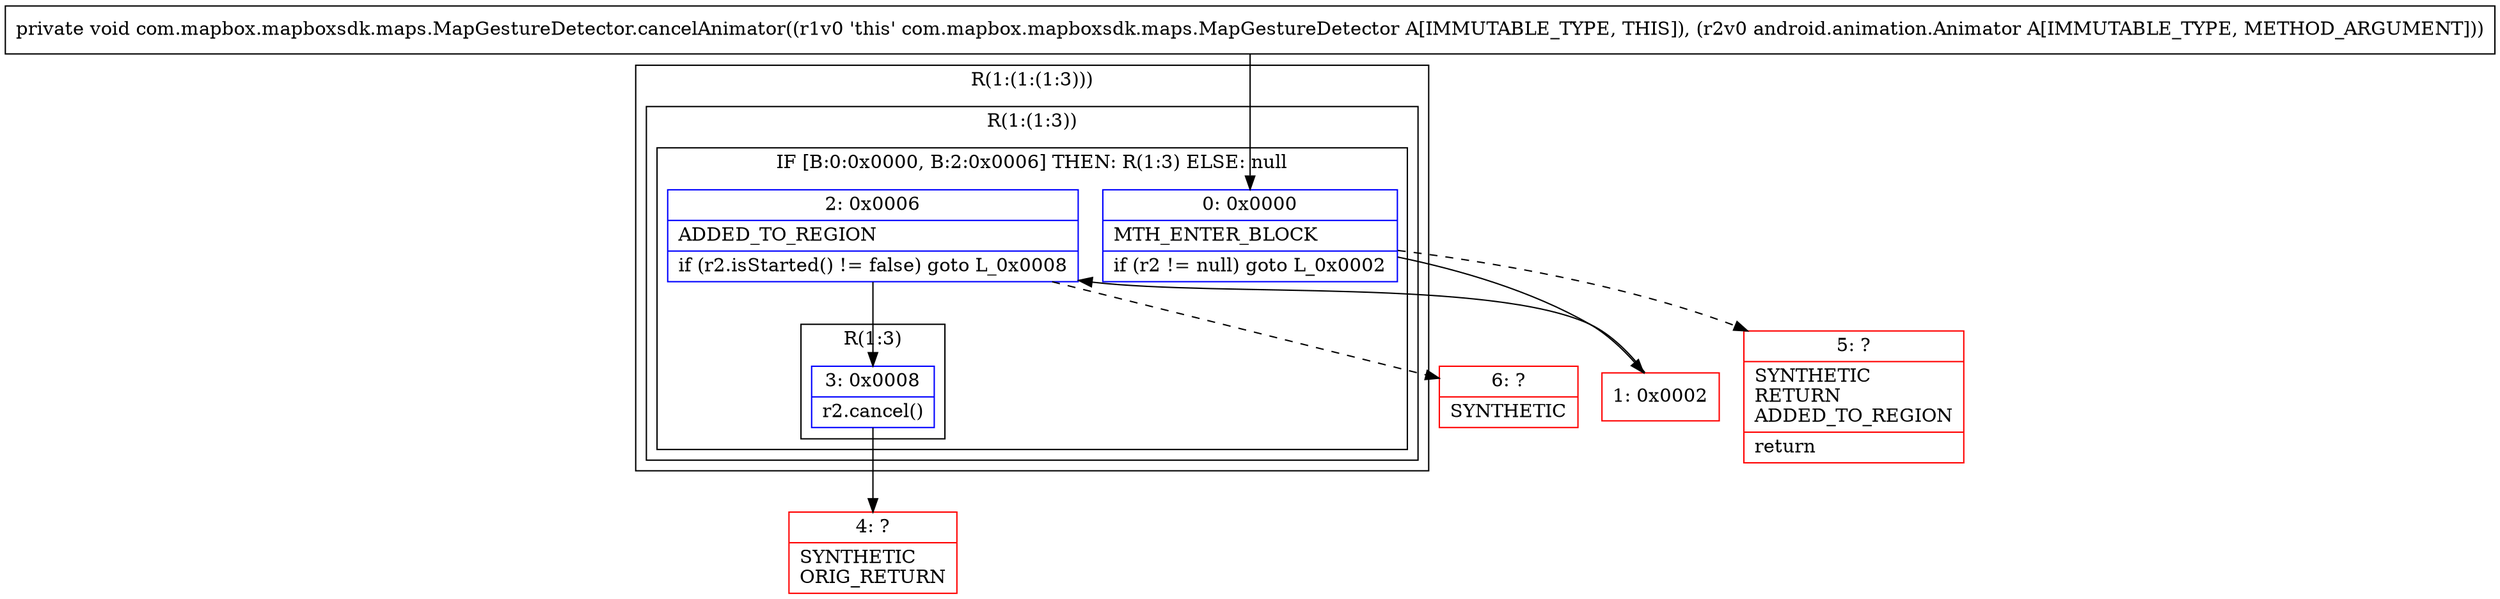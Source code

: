 digraph "CFG forcom.mapbox.mapboxsdk.maps.MapGestureDetector.cancelAnimator(Landroid\/animation\/Animator;)V" {
subgraph cluster_Region_353352153 {
label = "R(1:(1:(1:3)))";
node [shape=record,color=blue];
subgraph cluster_Region_1779981226 {
label = "R(1:(1:3))";
node [shape=record,color=blue];
subgraph cluster_IfRegion_2004264690 {
label = "IF [B:0:0x0000, B:2:0x0006] THEN: R(1:3) ELSE: null";
node [shape=record,color=blue];
Node_0 [shape=record,label="{0\:\ 0x0000|MTH_ENTER_BLOCK\l|if (r2 != null) goto L_0x0002\l}"];
Node_2 [shape=record,label="{2\:\ 0x0006|ADDED_TO_REGION\l|if (r2.isStarted() != false) goto L_0x0008\l}"];
subgraph cluster_Region_799018929 {
label = "R(1:3)";
node [shape=record,color=blue];
Node_3 [shape=record,label="{3\:\ 0x0008|r2.cancel()\l}"];
}
}
}
}
Node_1 [shape=record,color=red,label="{1\:\ 0x0002}"];
Node_4 [shape=record,color=red,label="{4\:\ ?|SYNTHETIC\lORIG_RETURN\l}"];
Node_5 [shape=record,color=red,label="{5\:\ ?|SYNTHETIC\lRETURN\lADDED_TO_REGION\l|return\l}"];
Node_6 [shape=record,color=red,label="{6\:\ ?|SYNTHETIC\l}"];
MethodNode[shape=record,label="{private void com.mapbox.mapboxsdk.maps.MapGestureDetector.cancelAnimator((r1v0 'this' com.mapbox.mapboxsdk.maps.MapGestureDetector A[IMMUTABLE_TYPE, THIS]), (r2v0 android.animation.Animator A[IMMUTABLE_TYPE, METHOD_ARGUMENT])) }"];
MethodNode -> Node_0;
Node_0 -> Node_1;
Node_0 -> Node_5[style=dashed];
Node_2 -> Node_3;
Node_2 -> Node_6[style=dashed];
Node_3 -> Node_4;
Node_1 -> Node_2;
}

